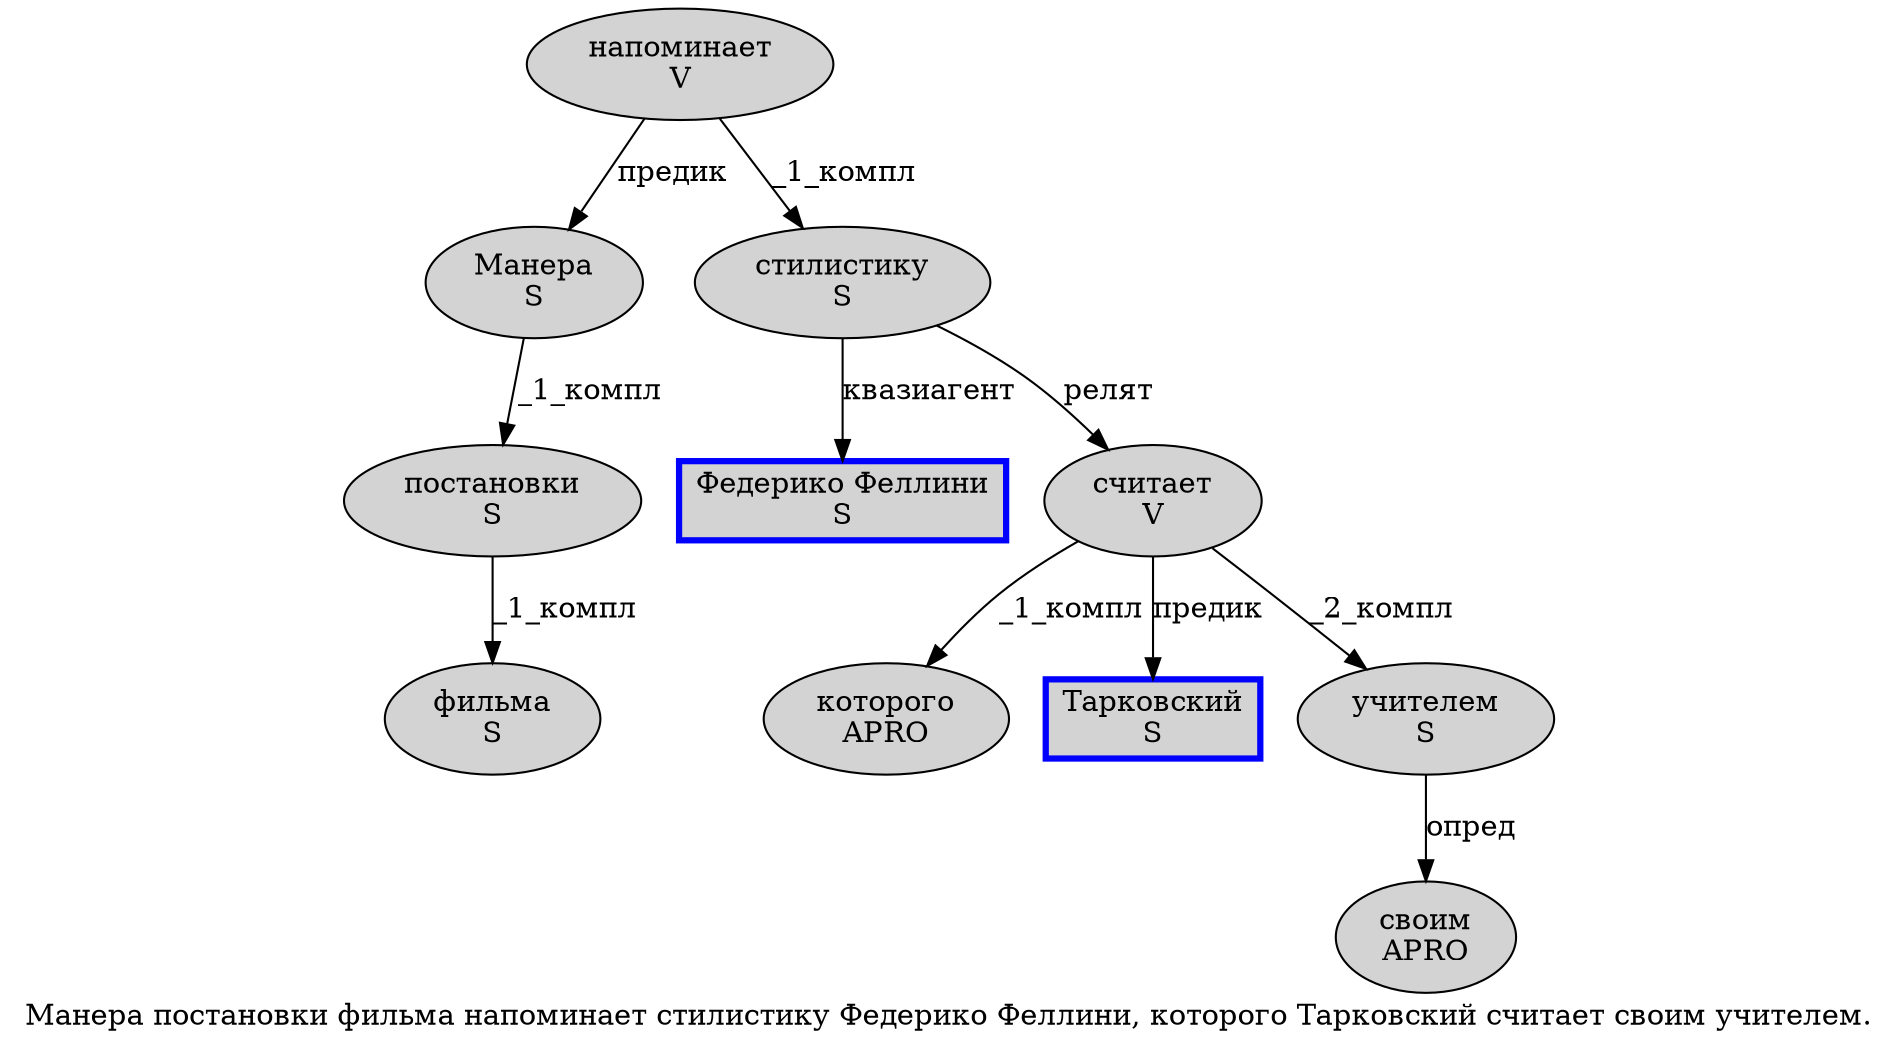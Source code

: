 digraph SENTENCE_2243 {
	graph [label="Манера постановки фильма напоминает стилистику Федерико Феллини, которого Тарковский считает своим учителем."]
	node [style=filled]
		0 [label="Манера
S" color="" fillcolor=lightgray penwidth=1 shape=ellipse]
		1 [label="постановки
S" color="" fillcolor=lightgray penwidth=1 shape=ellipse]
		2 [label="фильма
S" color="" fillcolor=lightgray penwidth=1 shape=ellipse]
		3 [label="напоминает
V" color="" fillcolor=lightgray penwidth=1 shape=ellipse]
		4 [label="стилистику
S" color="" fillcolor=lightgray penwidth=1 shape=ellipse]
		5 [label="Федерико Феллини
S" color=blue fillcolor=lightgray penwidth=3 shape=box]
		7 [label="которого
APRO" color="" fillcolor=lightgray penwidth=1 shape=ellipse]
		8 [label="Тарковский
S" color=blue fillcolor=lightgray penwidth=3 shape=box]
		9 [label="считает
V" color="" fillcolor=lightgray penwidth=1 shape=ellipse]
		10 [label="своим
APRO" color="" fillcolor=lightgray penwidth=1 shape=ellipse]
		11 [label="учителем
S" color="" fillcolor=lightgray penwidth=1 shape=ellipse]
			9 -> 7 [label="_1_компл"]
			9 -> 8 [label="предик"]
			9 -> 11 [label="_2_компл"]
			4 -> 5 [label="квазиагент"]
			4 -> 9 [label="релят"]
			0 -> 1 [label="_1_компл"]
			3 -> 0 [label="предик"]
			3 -> 4 [label="_1_компл"]
			11 -> 10 [label="опред"]
			1 -> 2 [label="_1_компл"]
}